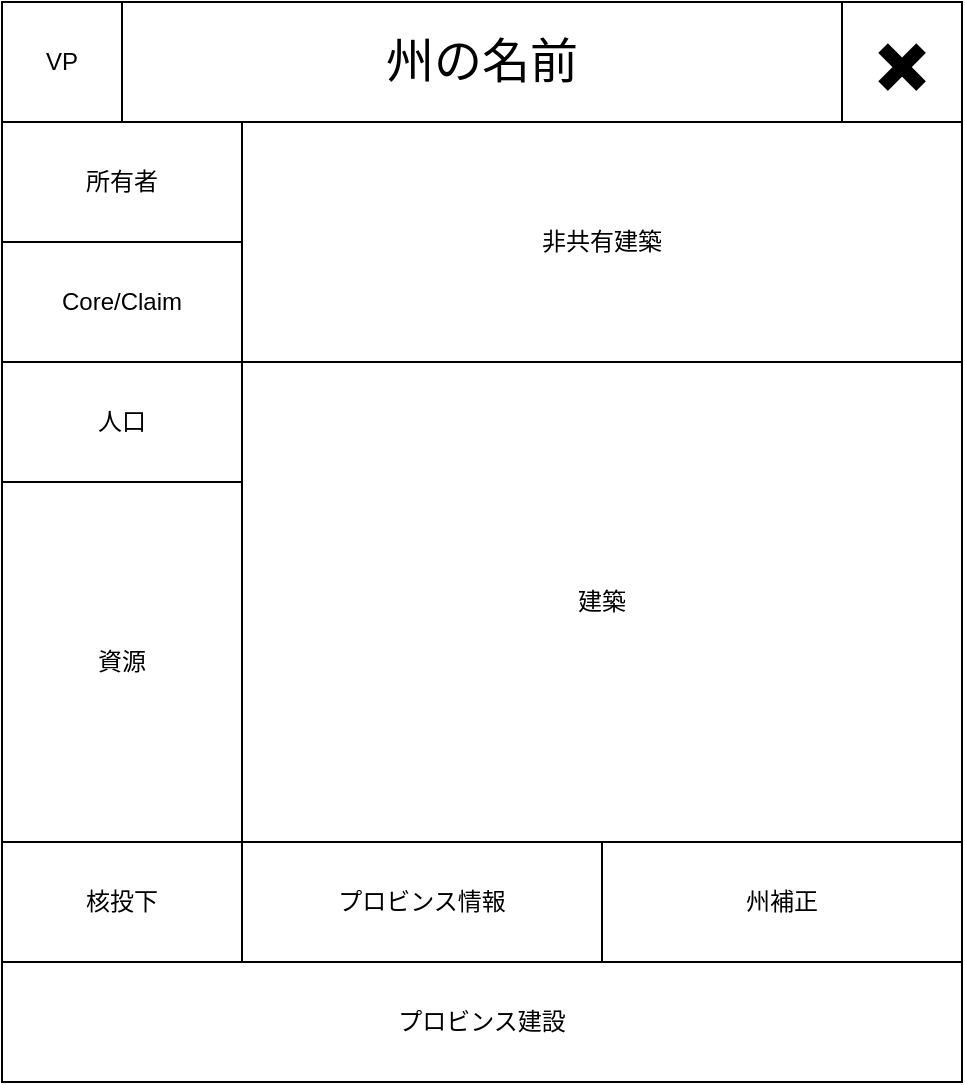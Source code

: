 <mxfile version="24.2.5" type="github">
  <diagram name="ページ1" id="YnHl80-WtwmInPjXQaNg">
    <mxGraphModel dx="1340" dy="621" grid="1" gridSize="15" guides="1" tooltips="1" connect="1" arrows="1" fold="1" page="1" pageScale="1" pageWidth="827" pageHeight="1169" math="0" shadow="0">
      <root>
        <mxCell id="0" />
        <mxCell id="1" value="背景" style="locked=1;" parent="0" />
        <mxCell id="-cHXrjqksQbc73ID16UL-1" value="" style="whiteSpace=wrap;html=1;" parent="1" vertex="1">
          <mxGeometry x="240" y="60" width="480" height="540" as="geometry" />
        </mxCell>
        <mxCell id="-cHXrjqksQbc73ID16UL-2" value="Head" parent="0" />
        <mxCell id="-cHXrjqksQbc73ID16UL-3" value="VP" style="whiteSpace=wrap;html=1;" parent="-cHXrjqksQbc73ID16UL-2" vertex="1">
          <mxGeometry x="240" y="60" width="60" height="60" as="geometry" />
        </mxCell>
        <mxCell id="vuf0vQV0E-pCxMe9t_0t-1" value="&lt;font style=&quot;font-size: 24px;&quot;&gt;州の名前&lt;/font&gt;" style="whiteSpace=wrap;html=1;" parent="-cHXrjqksQbc73ID16UL-2" vertex="1">
          <mxGeometry x="300" y="60" width="360" height="60" as="geometry" />
        </mxCell>
        <mxCell id="vuf0vQV0E-pCxMe9t_0t-2" value="&lt;font style=&quot;font-size: 32px;&quot; face=&quot;Helvetica&quot;&gt;✖️&lt;/font&gt;" style="whiteSpace=wrap;html=1;" parent="-cHXrjqksQbc73ID16UL-2" vertex="1">
          <mxGeometry x="660" y="60" width="60" height="60" as="geometry" />
        </mxCell>
        <mxCell id="dJpKlDsmdGCBJ8aQ2uId-1" value="所有者" style="whiteSpace=wrap;html=1;" vertex="1" parent="-cHXrjqksQbc73ID16UL-2">
          <mxGeometry x="240" y="120" width="120" height="60" as="geometry" />
        </mxCell>
        <mxCell id="dJpKlDsmdGCBJ8aQ2uId-2" value="Core/Claim" style="whiteSpace=wrap;html=1;" vertex="1" parent="-cHXrjqksQbc73ID16UL-2">
          <mxGeometry x="240" y="180" width="120" height="60" as="geometry" />
        </mxCell>
        <mxCell id="dJpKlDsmdGCBJ8aQ2uId-3" value="建築" style="whiteSpace=wrap;html=1;" vertex="1" parent="-cHXrjqksQbc73ID16UL-2">
          <mxGeometry x="360" y="240" width="360" height="240" as="geometry" />
        </mxCell>
        <mxCell id="dJpKlDsmdGCBJ8aQ2uId-7" value="非共有建築" style="whiteSpace=wrap;html=1;" vertex="1" parent="-cHXrjqksQbc73ID16UL-2">
          <mxGeometry x="360" y="120" width="360" height="120" as="geometry" />
        </mxCell>
        <mxCell id="dJpKlDsmdGCBJ8aQ2uId-8" value="人口" style="whiteSpace=wrap;html=1;" vertex="1" parent="-cHXrjqksQbc73ID16UL-2">
          <mxGeometry x="240" y="240" width="120" height="60" as="geometry" />
        </mxCell>
        <mxCell id="dJpKlDsmdGCBJ8aQ2uId-9" value="資源" style="whiteSpace=wrap;html=1;" vertex="1" parent="-cHXrjqksQbc73ID16UL-2">
          <mxGeometry x="240" y="300" width="120" height="180" as="geometry" />
        </mxCell>
        <mxCell id="dJpKlDsmdGCBJ8aQ2uId-10" value="プロビンス建設" style="whiteSpace=wrap;html=1;movable=1;resizable=1;rotatable=1;deletable=1;editable=1;locked=0;connectable=1;" vertex="1" parent="-cHXrjqksQbc73ID16UL-2">
          <mxGeometry x="240" y="540" width="480" height="60" as="geometry" />
        </mxCell>
        <mxCell id="dJpKlDsmdGCBJ8aQ2uId-13" value="核投下" style="whiteSpace=wrap;html=1;" vertex="1" parent="-cHXrjqksQbc73ID16UL-2">
          <mxGeometry x="240" y="480" width="120" height="60" as="geometry" />
        </mxCell>
        <mxCell id="dJpKlDsmdGCBJ8aQ2uId-14" value="プロビンス情報" style="whiteSpace=wrap;html=1;" vertex="1" parent="-cHXrjqksQbc73ID16UL-2">
          <mxGeometry x="360" y="480" width="180" height="60" as="geometry" />
        </mxCell>
        <mxCell id="dJpKlDsmdGCBJ8aQ2uId-15" value="州補正" style="whiteSpace=wrap;html=1;" vertex="1" parent="-cHXrjqksQbc73ID16UL-2">
          <mxGeometry x="540" y="480" width="180" height="60" as="geometry" />
        </mxCell>
      </root>
    </mxGraphModel>
  </diagram>
</mxfile>
